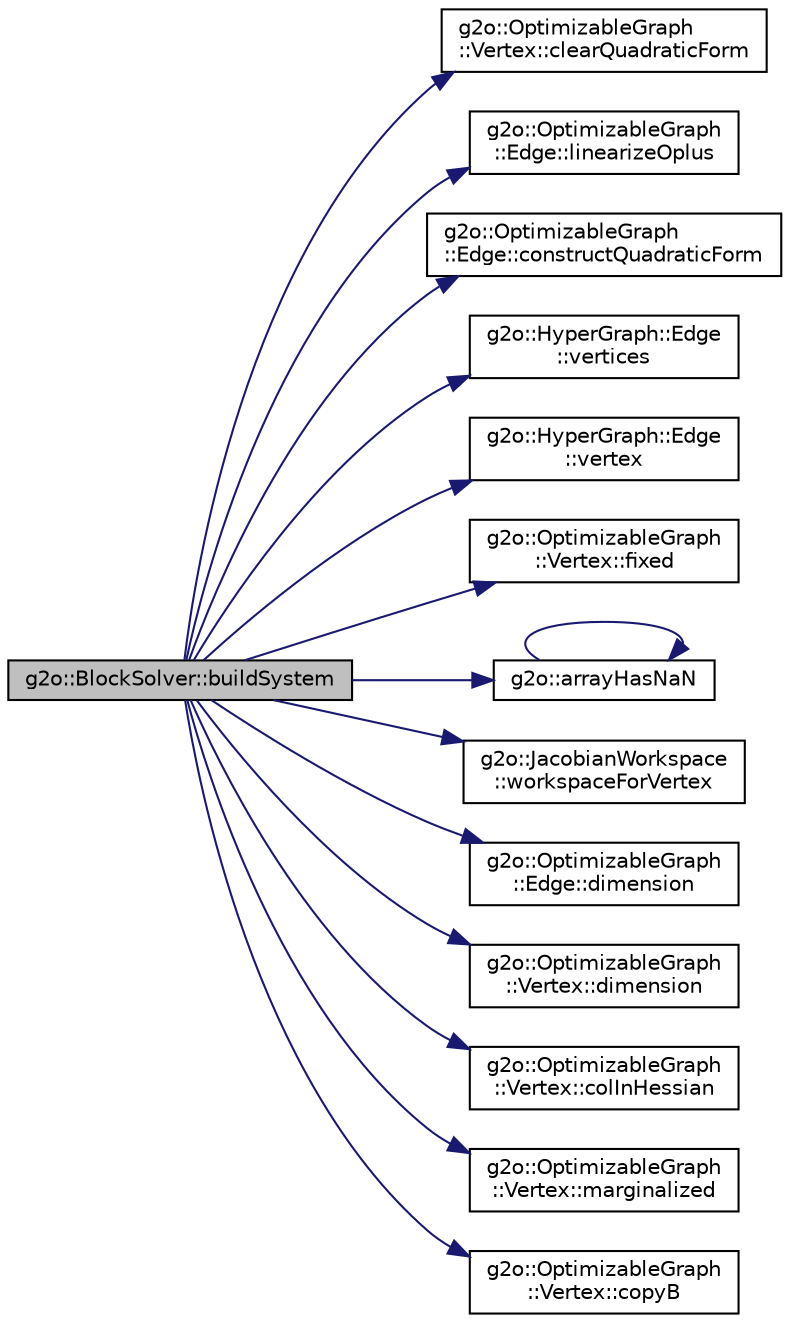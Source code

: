 digraph "g2o::BlockSolver::buildSystem"
{
  edge [fontname="Helvetica",fontsize="10",labelfontname="Helvetica",labelfontsize="10"];
  node [fontname="Helvetica",fontsize="10",shape=record];
  rankdir="LR";
  Node17 [label="g2o::BlockSolver::buildSystem",height=0.2,width=0.4,color="black", fillcolor="grey75", style="filled", fontcolor="black"];
  Node17 -> Node18 [color="midnightblue",fontsize="10",style="solid",fontname="Helvetica"];
  Node18 [label="g2o::OptimizableGraph\l::Vertex::clearQuadraticForm",height=0.2,width=0.4,color="black", fillcolor="white", style="filled",URL="$classg2o_1_1_optimizable_graph_1_1_vertex.html#a803897f6bae25dece4d7e23330f0f9da"];
  Node17 -> Node19 [color="midnightblue",fontsize="10",style="solid",fontname="Helvetica"];
  Node19 [label="g2o::OptimizableGraph\l::Edge::linearizeOplus",height=0.2,width=0.4,color="black", fillcolor="white", style="filled",URL="$classg2o_1_1_optimizable_graph_1_1_edge.html#a0fdad5ebfb4efec9f893b57f67e0fbe1"];
  Node17 -> Node20 [color="midnightblue",fontsize="10",style="solid",fontname="Helvetica"];
  Node20 [label="g2o::OptimizableGraph\l::Edge::constructQuadraticForm",height=0.2,width=0.4,color="black", fillcolor="white", style="filled",URL="$classg2o_1_1_optimizable_graph_1_1_edge.html#a56fbf3430ddf591e3c619bdd1b7e4499"];
  Node17 -> Node21 [color="midnightblue",fontsize="10",style="solid",fontname="Helvetica"];
  Node21 [label="g2o::HyperGraph::Edge\l::vertices",height=0.2,width=0.4,color="black", fillcolor="white", style="filled",URL="$classg2o_1_1_hyper_graph_1_1_edge.html#aba1717ff01f972bd39ba992c0d9d9e04"];
  Node17 -> Node22 [color="midnightblue",fontsize="10",style="solid",fontname="Helvetica"];
  Node22 [label="g2o::HyperGraph::Edge\l::vertex",height=0.2,width=0.4,color="black", fillcolor="white", style="filled",URL="$classg2o_1_1_hyper_graph_1_1_edge.html#ab644c1c4e38a0112db1435fbc0233f25"];
  Node17 -> Node23 [color="midnightblue",fontsize="10",style="solid",fontname="Helvetica"];
  Node23 [label="g2o::OptimizableGraph\l::Vertex::fixed",height=0.2,width=0.4,color="black", fillcolor="white", style="filled",URL="$classg2o_1_1_optimizable_graph_1_1_vertex.html#a97294e6a1a573a44fe82ba36fc52c619",tooltip="true => this node is fixed during the optimization "];
  Node17 -> Node24 [color="midnightblue",fontsize="10",style="solid",fontname="Helvetica"];
  Node24 [label="g2o::arrayHasNaN",height=0.2,width=0.4,color="black", fillcolor="white", style="filled",URL="$misc_8h.html#a123840a60e0d1dde58088d15a1e1fffa"];
  Node24 -> Node24 [color="midnightblue",fontsize="10",style="solid",fontname="Helvetica"];
  Node17 -> Node25 [color="midnightblue",fontsize="10",style="solid",fontname="Helvetica"];
  Node25 [label="g2o::JacobianWorkspace\l::workspaceForVertex",height=0.2,width=0.4,color="black", fillcolor="white", style="filled",URL="$classg2o_1_1_jacobian_workspace.html#ad68c37d7779d3a034bc1b864cd98690b"];
  Node17 -> Node26 [color="midnightblue",fontsize="10",style="solid",fontname="Helvetica"];
  Node26 [label="g2o::OptimizableGraph\l::Edge::dimension",height=0.2,width=0.4,color="black", fillcolor="white", style="filled",URL="$classg2o_1_1_optimizable_graph_1_1_edge.html#a0eb19697e201bd195c45ca78d55fd041",tooltip="returns the dimensions of the error function "];
  Node17 -> Node27 [color="midnightblue",fontsize="10",style="solid",fontname="Helvetica"];
  Node27 [label="g2o::OptimizableGraph\l::Vertex::dimension",height=0.2,width=0.4,color="black", fillcolor="white", style="filled",URL="$classg2o_1_1_optimizable_graph_1_1_vertex.html#a86feed80301950b100142575b48e4fca",tooltip="dimension of the estimated state belonging to this node "];
  Node17 -> Node28 [color="midnightblue",fontsize="10",style="solid",fontname="Helvetica"];
  Node28 [label="g2o::OptimizableGraph\l::Vertex::colInHessian",height=0.2,width=0.4,color="black", fillcolor="white", style="filled",URL="$classg2o_1_1_optimizable_graph_1_1_vertex.html#a4d22b2e6832ae2ec040bfc0acb4cabb9",tooltip="get the row of this vertex in the Hessian "];
  Node17 -> Node29 [color="midnightblue",fontsize="10",style="solid",fontname="Helvetica"];
  Node29 [label="g2o::OptimizableGraph\l::Vertex::marginalized",height=0.2,width=0.4,color="black", fillcolor="white", style="filled",URL="$classg2o_1_1_optimizable_graph_1_1_vertex.html#a216d79149edcfa9f666140205159fde8",tooltip="true => this node is marginalized out during the optimization "];
  Node17 -> Node30 [color="midnightblue",fontsize="10",style="solid",fontname="Helvetica"];
  Node30 [label="g2o::OptimizableGraph\l::Vertex::copyB",height=0.2,width=0.4,color="black", fillcolor="white", style="filled",URL="$classg2o_1_1_optimizable_graph_1_1_vertex.html#af544f0050ea6e05950fd6e53931bdf61"];
}
